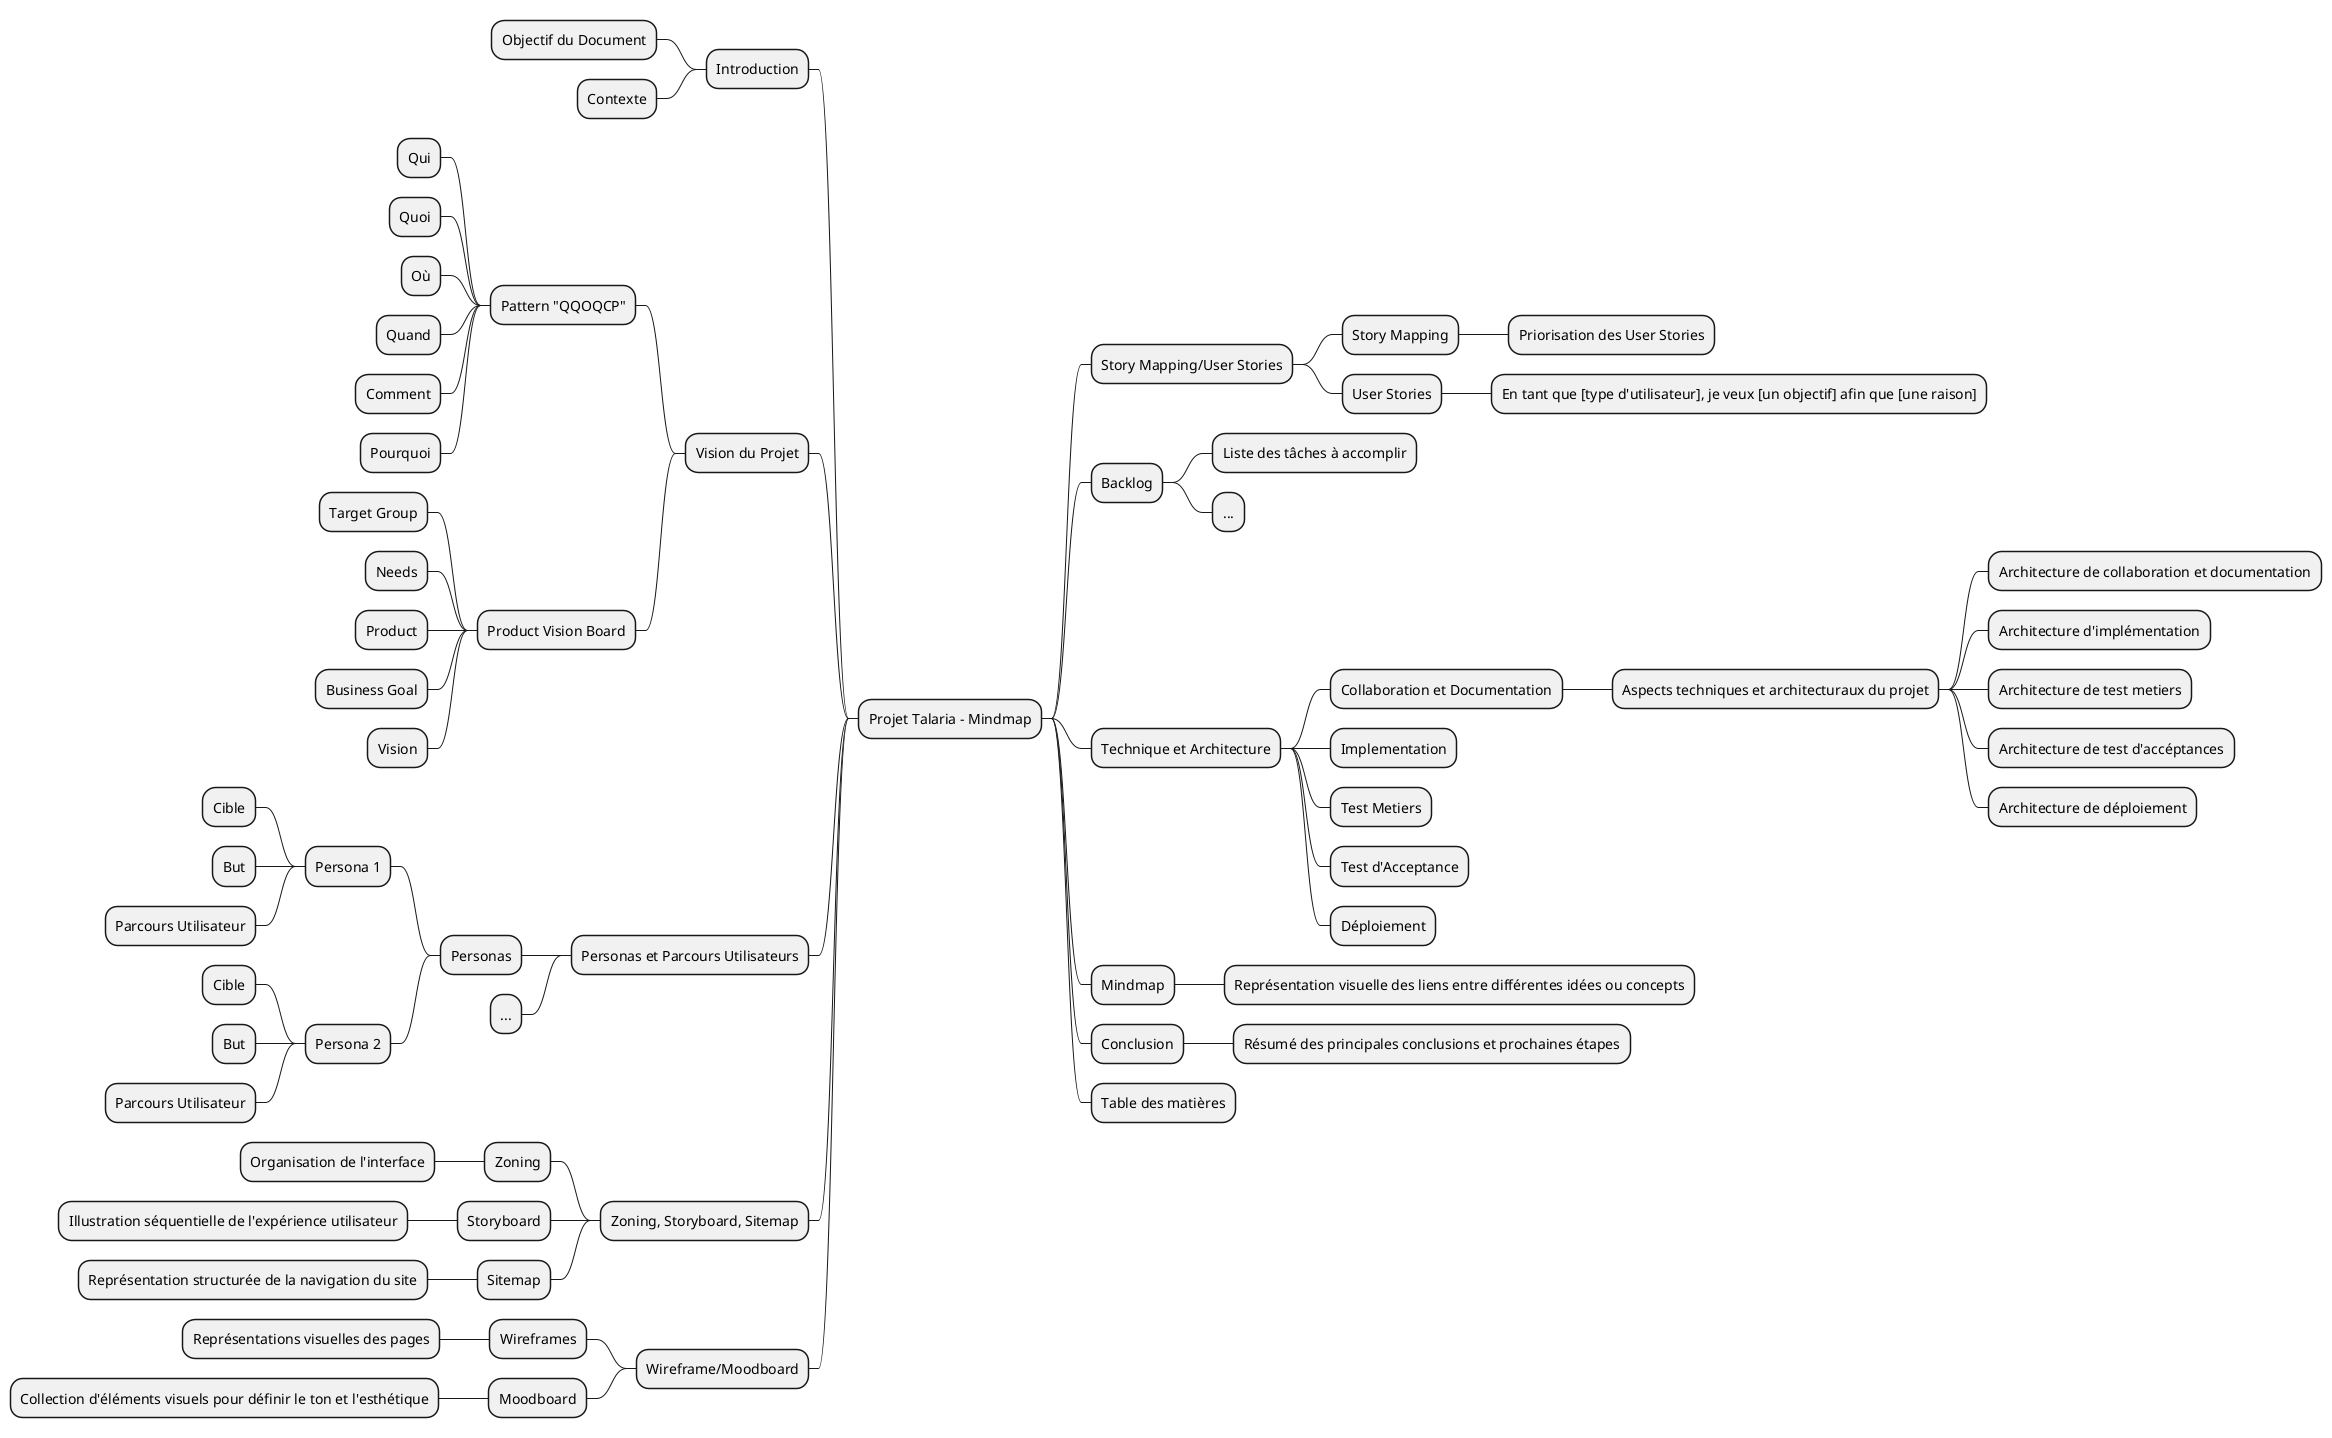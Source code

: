 @startmindmap
* Projet Talaria - Mindmap

left side

** Introduction
*** Objectif du Document
*** Contexte

** Vision du Projet
*** Pattern "QQOQCP"
**** Qui
**** Quoi
**** Où
**** Quand
**** Comment
**** Pourquoi
*** Product Vision Board
**** Target Group
**** Needs
**** Product
**** Business Goal
**** Vision

** Personas et Parcours Utilisateurs
*** Personas
**** Persona 1
***** Cible
***** But
***** Parcours Utilisateur
**** Persona 2
***** Cible
***** But
***** Parcours Utilisateur
*** ...

** Zoning, Storyboard, Sitemap
*** Zoning
**** Organisation de l'interface
*** Storyboard
**** Illustration séquentielle de l'expérience utilisateur
*** Sitemap
**** Représentation structurée de la navigation du site

** Wireframe/Moodboard
*** Wireframes
**** Représentations visuelles des pages
*** Moodboard
**** Collection d'éléments visuels pour définir le ton et l'esthétique


right side

** Story Mapping/User Stories
*** Story Mapping
**** Priorisation des User Stories
*** User Stories
**** En tant que [type d'utilisateur], je veux [un objectif] afin que [une raison]

** Backlog
*** Liste des tâches à accomplir
*** ...

** Technique et Architecture
*** Collaboration et Documentation
**** Aspects techniques et architecturaux du projet
***** Architecture de collaboration et documentation
***** Architecture d'implémentation
***** Architecture de test metiers
***** Architecture de test d'accéptances
***** Architecture de déploiement
*** Implementation
*** Test Metiers
*** Test d'Acceptance
*** Déploiement

** Mindmap
*** Représentation visuelle des liens entre différentes idées ou concepts

** Conclusion
*** Résumé des principales conclusions et prochaines étapes

** Table des matières
@endmindmap